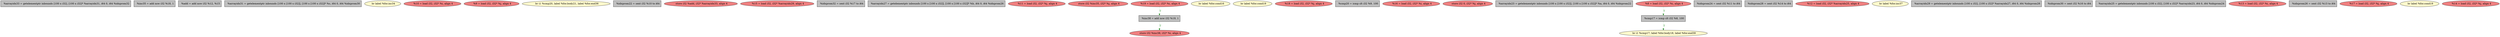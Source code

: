 
digraph G {


node1489 [fillcolor=grey,label="  %arrayidx33 = getelementptr inbounds [100 x i32], [100 x i32]* %arrayidx31, i64 0, i64 %idxprom32",shape=rectangle,style=filled ]
node1488 [fillcolor=grey,label="  %inc35 = add nsw i32 %18, 1",shape=rectangle,style=filled ]
node1487 [fillcolor=grey,label="  %add = add nsw i32 %12, %15",shape=rectangle,style=filled ]
node1464 [fillcolor=grey,label="  %arrayidx31 = getelementptr inbounds [100 x [100 x i32]], [100 x [100 x i32]]* %c, i64 0, i64 %idxprom30",shape=rectangle,style=filled ]
node1477 [fillcolor=lemonchiffon,label="  br label %for.inc34",shape=ellipse,style=filled ]
node1480 [fillcolor=lightcoral,label="  %10 = load i32, i32* %i, align 4",shape=ellipse,style=filled ]
node1460 [fillcolor=lightcoral,label="  %9 = load i32, i32* %j, align 4",shape=ellipse,style=filled ]
node1461 [fillcolor=lemonchiffon,label="  br i1 %cmp20, label %for.body21, label %for.end36",shape=ellipse,style=filled ]
node1452 [fillcolor=grey,label="  %idxprom22 = sext i32 %10 to i64",shape=rectangle,style=filled ]
node1456 [fillcolor=lightcoral,label="  store i32 %add, i32* %arrayidx33, align 4",shape=ellipse,style=filled ]
node1486 [fillcolor=lightcoral,label="  %15 = load i32, i32* %arrayidx29, align 4",shape=ellipse,style=filled ]
node1462 [fillcolor=grey,label="  %idxprom32 = sext i32 %17 to i64",shape=rectangle,style=filled ]
node1453 [fillcolor=grey,label="  %arrayidx27 = getelementptr inbounds [100 x [100 x i32]], [100 x [100 x i32]]* %b, i64 0, i64 %idxprom26",shape=rectangle,style=filled ]
node1457 [fillcolor=lightcoral,label="  %11 = load i32, i32* %j, align 4",shape=ellipse,style=filled ]
node1451 [fillcolor=lightcoral,label="  store i32 %inc35, i32* %j, align 4",shape=ellipse,style=filled ]
node1455 [fillcolor=lightcoral,label="  store i32 %inc38, i32* %i, align 4",shape=ellipse,style=filled ]
node1454 [fillcolor=lemonchiffon,label="  br label %for.cond16",shape=ellipse,style=filled ]
node1450 [fillcolor=lemonchiffon,label="  br label %for.cond19",shape=ellipse,style=filled ]
node1471 [fillcolor=lightcoral,label="  %18 = load i32, i32* %j, align 4",shape=ellipse,style=filled ]
node1463 [fillcolor=grey,label="  %cmp20 = icmp slt i32 %9, 100",shape=rectangle,style=filled ]
node1466 [fillcolor=lightcoral,label="  %16 = load i32, i32* %i, align 4",shape=ellipse,style=filled ]
node1469 [fillcolor=lightcoral,label="  store i32 0, i32* %j, align 4",shape=ellipse,style=filled ]
node1470 [fillcolor=grey,label="  %arrayidx23 = getelementptr inbounds [100 x [100 x i32]], [100 x [100 x i32]]* %a, i64 0, i64 %idxprom22",shape=rectangle,style=filled ]
node1467 [fillcolor=grey,label="  %cmp17 = icmp slt i32 %8, 100",shape=rectangle,style=filled ]
node1472 [fillcolor=lemonchiffon,label="  br i1 %cmp17, label %for.body18, label %for.end39",shape=ellipse,style=filled ]
node1476 [fillcolor=grey,label="  %idxprom24 = sext i32 %11 to i64",shape=rectangle,style=filled ]
node1473 [fillcolor=lightcoral,label="  %8 = load i32, i32* %i, align 4",shape=ellipse,style=filled ]
node1474 [fillcolor=grey,label="  %idxprom28 = sext i32 %14 to i64",shape=rectangle,style=filled ]
node1481 [fillcolor=lightcoral,label="  %12 = load i32, i32* %arrayidx25, align 4",shape=ellipse,style=filled ]
node1475 [fillcolor=grey,label="  %inc38 = add nsw i32 %19, 1",shape=rectangle,style=filled ]
node1458 [fillcolor=lemonchiffon,label="  br label %for.inc37",shape=ellipse,style=filled ]
node1478 [fillcolor=grey,label="  %arrayidx29 = getelementptr inbounds [100 x i32], [100 x i32]* %arrayidx27, i64 0, i64 %idxprom28",shape=rectangle,style=filled ]
node1459 [fillcolor=grey,label="  %idxprom30 = sext i32 %16 to i64",shape=rectangle,style=filled ]
node1479 [fillcolor=grey,label="  %arrayidx25 = getelementptr inbounds [100 x i32], [100 x i32]* %arrayidx23, i64 0, i64 %idxprom24",shape=rectangle,style=filled ]
node1482 [fillcolor=lightcoral,label="  %13 = load i32, i32* %i, align 4",shape=ellipse,style=filled ]
node1483 [fillcolor=grey,label="  %idxprom26 = sext i32 %13 to i64",shape=rectangle,style=filled ]
node1468 [fillcolor=lightcoral,label="  %19 = load i32, i32* %i, align 4",shape=ellipse,style=filled ]
node1484 [fillcolor=lightcoral,label="  %17 = load i32, i32* %j, align 4",shape=ellipse,style=filled ]
node1465 [fillcolor=lemonchiffon,label="  br label %for.cond19",shape=ellipse,style=filled ]
node1485 [fillcolor=lightcoral,label="  %14 = load i32, i32* %j, align 4",shape=ellipse,style=filled ]

node1468->node1475 [style=dotted,color=forestgreen,label="T",fontcolor=forestgreen ]
node1473->node1467 [style=dotted,color=forestgreen,label="T",fontcolor=forestgreen ]
node1475->node1455 [style=dotted,color=forestgreen,label="T",fontcolor=forestgreen ]
node1467->node1472 [style=dotted,color=forestgreen,label="T",fontcolor=forestgreen ]


}
